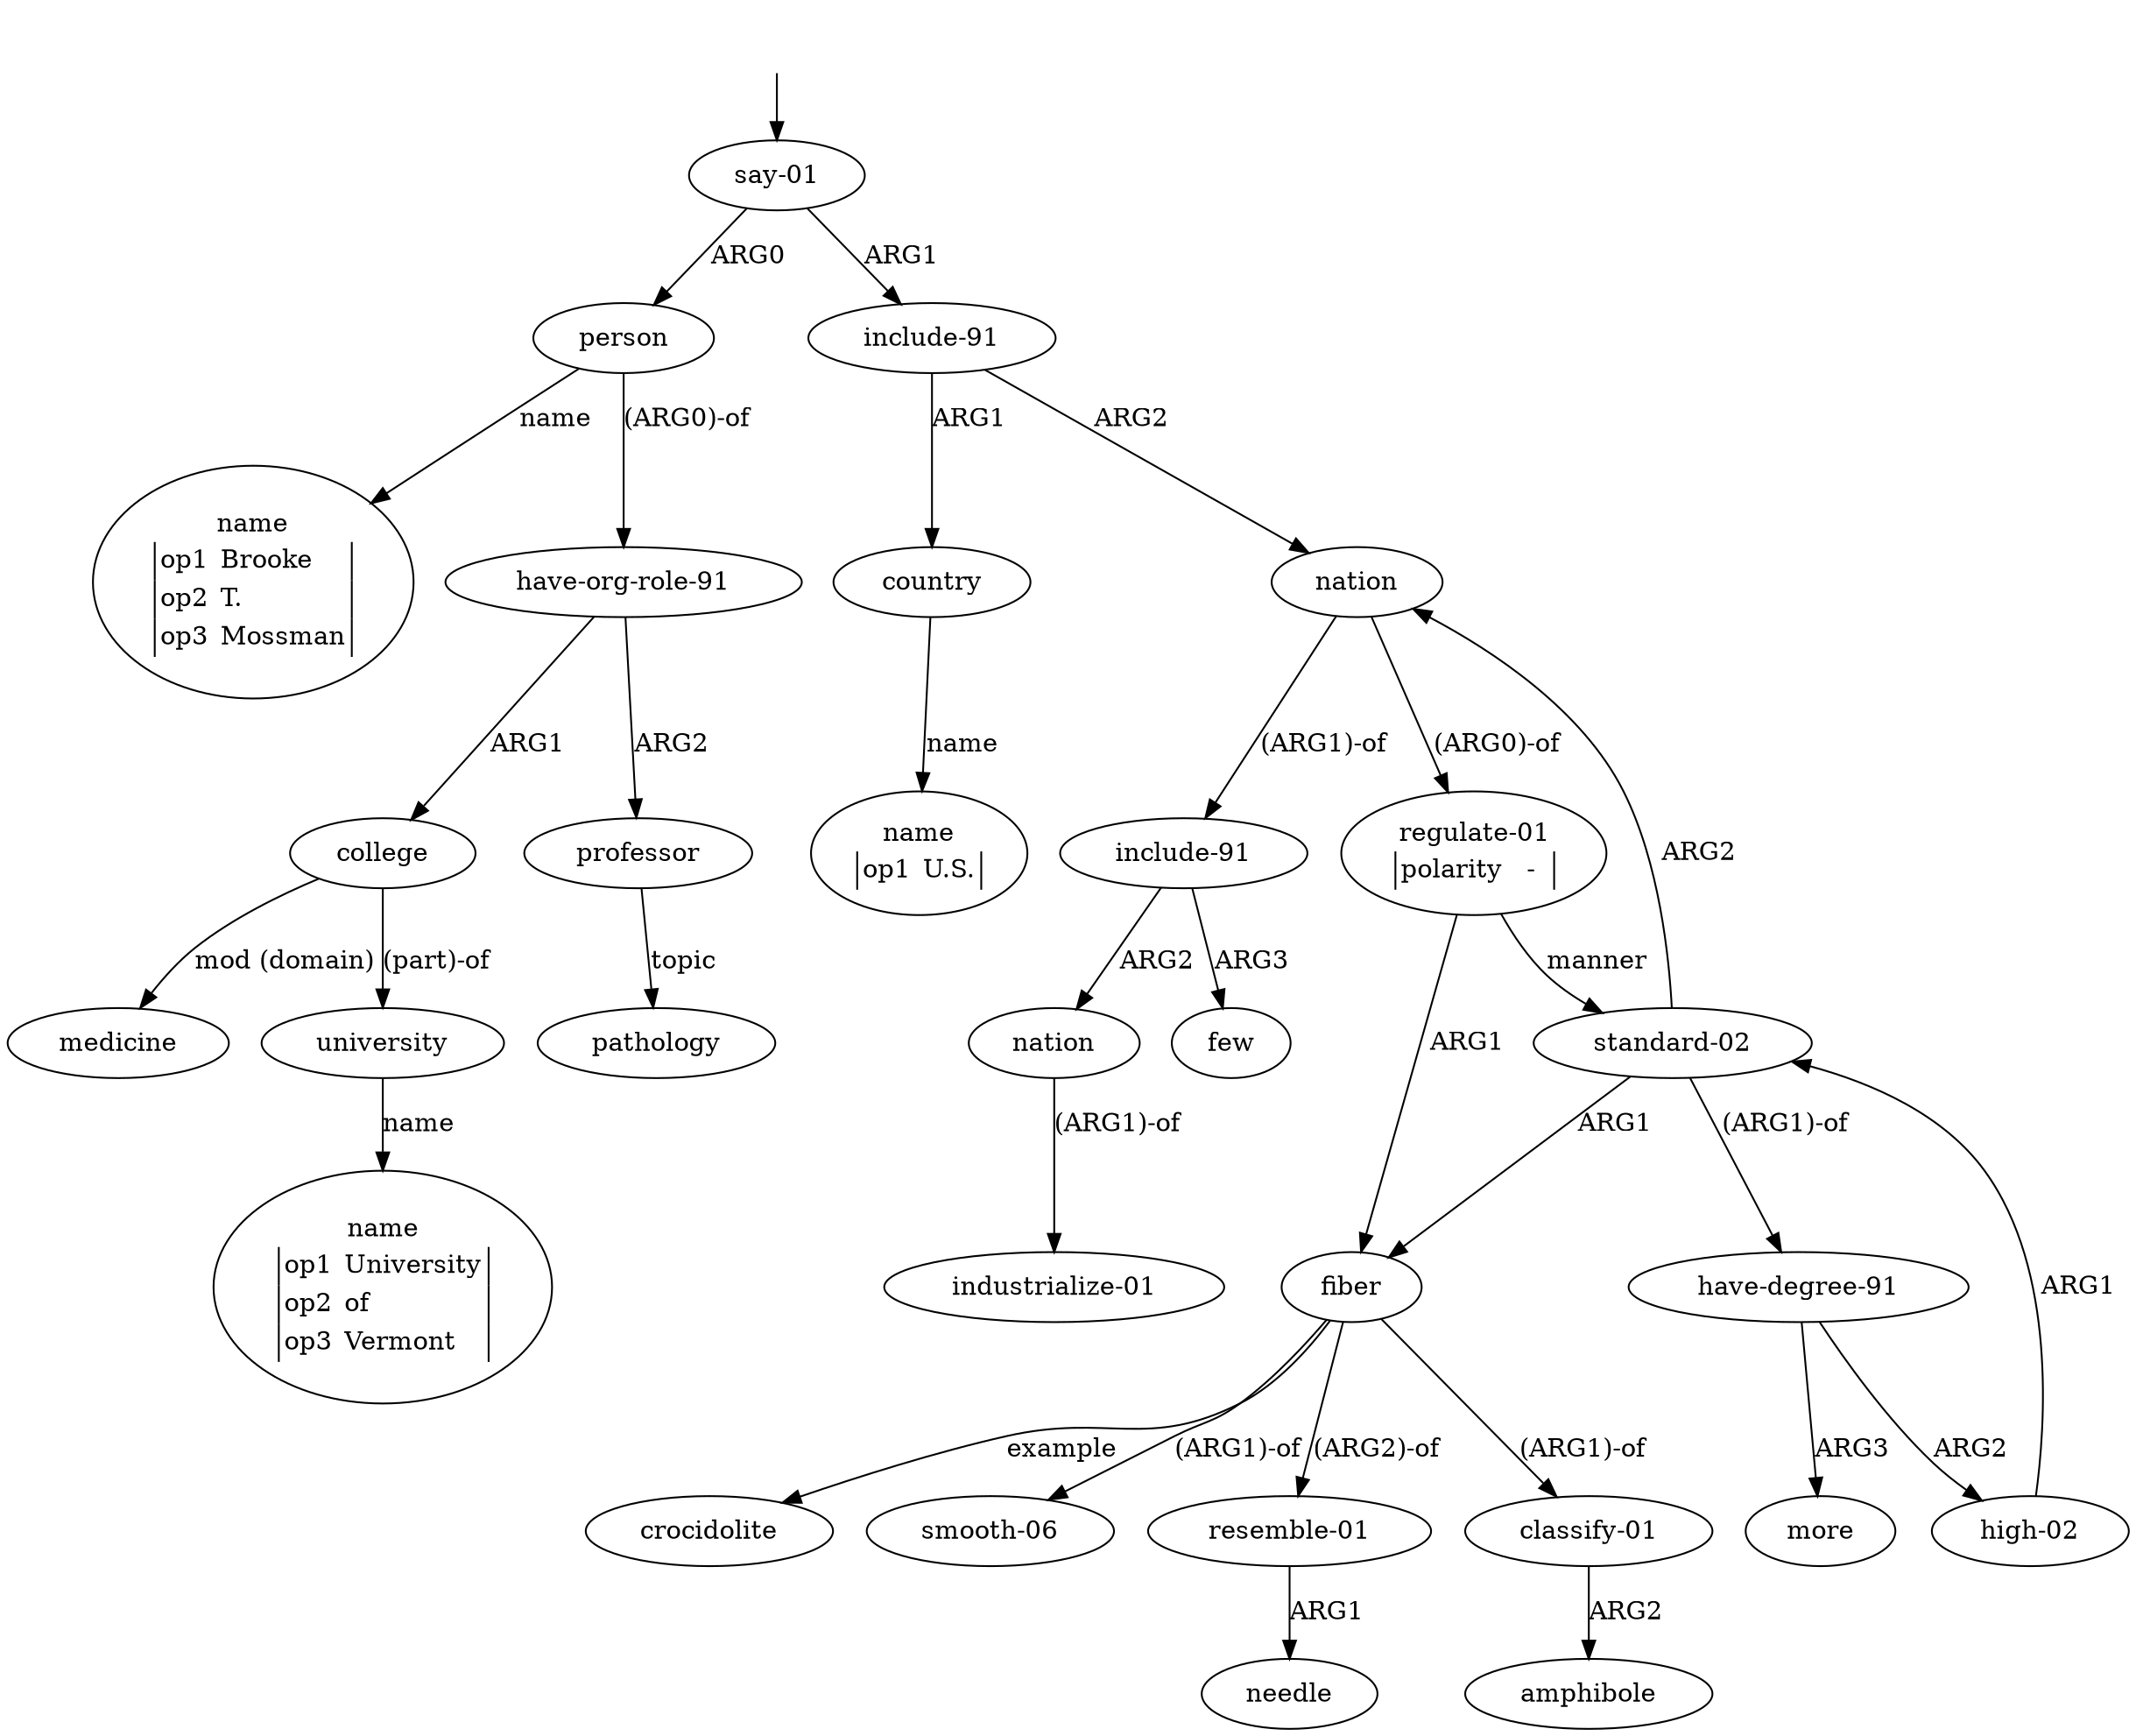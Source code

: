 digraph "20003020" {
  top [ style=invis ];
  top -> 0;
  0 [ label=<<table align="center" border="0" cellspacing="0"><tr><td colspan="2">say-01</td></tr></table>> ];
  1 [ label=<<table align="center" border="0" cellspacing="0"><tr><td colspan="2">person</td></tr></table>> ];
  2 [ label=<<table align="center" border="0" cellspacing="0"><tr><td colspan="2">name</td></tr><tr><td sides="l" border="1" align="left">op1</td><td sides="r" border="1" align="left">Brooke</td></tr><tr><td sides="l" border="1" align="left">op2</td><td sides="r" border="1" align="left">T.</td></tr><tr><td sides="l" border="1" align="left">op3</td><td sides="r" border="1" align="left">Mossman</td></tr></table>> ];
  3 [ label=<<table align="center" border="0" cellspacing="0"><tr><td colspan="2">have-org-role-91</td></tr></table>> ];
  4 [ label=<<table align="center" border="0" cellspacing="0"><tr><td colspan="2">college</td></tr></table>> ];
  5 [ label=<<table align="center" border="0" cellspacing="0"><tr><td colspan="2">medicine</td></tr></table>> ];
  6 [ label=<<table align="center" border="0" cellspacing="0"><tr><td colspan="2">university</td></tr></table>> ];
  7 [ label=<<table align="center" border="0" cellspacing="0"><tr><td colspan="2">name</td></tr><tr><td sides="l" border="1" align="left">op1</td><td sides="r" border="1" align="left">University</td></tr><tr><td sides="l" border="1" align="left">op2</td><td sides="r" border="1" align="left">of</td></tr><tr><td sides="l" border="1" align="left">op3</td><td sides="r" border="1" align="left">Vermont</td></tr></table>> ];
  8 [ label=<<table align="center" border="0" cellspacing="0"><tr><td colspan="2">professor</td></tr></table>> ];
  9 [ label=<<table align="center" border="0" cellspacing="0"><tr><td colspan="2">pathology</td></tr></table>> ];
  10 [ label=<<table align="center" border="0" cellspacing="0"><tr><td colspan="2">include-91</td></tr></table>> ];
  11 [ label=<<table align="center" border="0" cellspacing="0"><tr><td colspan="2">country</td></tr></table>> ];
  12 [ label=<<table align="center" border="0" cellspacing="0"><tr><td colspan="2">name</td></tr><tr><td sides="l" border="1" align="left">op1</td><td sides="r" border="1" align="left">U.S.</td></tr></table>> ];
  13 [ label=<<table align="center" border="0" cellspacing="0"><tr><td colspan="2">nation</td></tr></table>> ];
  14 [ label=<<table align="center" border="0" cellspacing="0"><tr><td colspan="2">include-91</td></tr></table>> ];
  15 [ label=<<table align="center" border="0" cellspacing="0"><tr><td colspan="2">nation</td></tr></table>> ];
  16 [ label=<<table align="center" border="0" cellspacing="0"><tr><td colspan="2">industrialize-01</td></tr></table>> ];
  17 [ label=<<table align="center" border="0" cellspacing="0"><tr><td colspan="2">few</td></tr></table>> ];
  18 [ label=<<table align="center" border="0" cellspacing="0"><tr><td colspan="2">regulate-01</td></tr><tr><td sides="l" border="1" align="left">polarity</td><td sides="r" border="1" align="left">-</td></tr></table>> ];
  19 [ label=<<table align="center" border="0" cellspacing="0"><tr><td colspan="2">standard-02</td></tr></table>> ];
  20 [ label=<<table align="center" border="0" cellspacing="0"><tr><td colspan="2">fiber</td></tr></table>> ];
  21 [ label=<<table align="center" border="0" cellspacing="0"><tr><td colspan="2">smooth-06</td></tr></table>> ];
  22 [ label=<<table align="center" border="0" cellspacing="0"><tr><td colspan="2">resemble-01</td></tr></table>> ];
  23 [ label=<<table align="center" border="0" cellspacing="0"><tr><td colspan="2">needle</td></tr></table>> ];
  24 [ label=<<table align="center" border="0" cellspacing="0"><tr><td colspan="2">classify-01</td></tr></table>> ];
  25 [ label=<<table align="center" border="0" cellspacing="0"><tr><td colspan="2">amphibole</td></tr></table>> ];
  26 [ label=<<table align="center" border="0" cellspacing="0"><tr><td colspan="2">crocidolite</td></tr></table>> ];
  27 [ label=<<table align="center" border="0" cellspacing="0"><tr><td colspan="2">have-degree-91</td></tr></table>> ];
  28 [ label=<<table align="center" border="0" cellspacing="0"><tr><td colspan="2">high-02</td></tr></table>> ];
  29 [ label=<<table align="center" border="0" cellspacing="0"><tr><td colspan="2">more</td></tr></table>> ];
  4 -> 5 [ label="mod (domain)" ];
  14 -> 15 [ label="ARG2" ];
  20 -> 26 [ label="example" ];
  28 -> 19 [ label="ARG1" ];
  20 -> 21 [ label="(ARG1)-of" ];
  3 -> 8 [ label="ARG2" ];
  15 -> 16 [ label="(ARG1)-of" ];
  20 -> 24 [ label="(ARG1)-of" ];
  4 -> 6 [ label="(part)-of" ];
  11 -> 12 [ label="name" ];
  6 -> 7 [ label="name" ];
  22 -> 23 [ label="ARG1" ];
  13 -> 18 [ label="(ARG0)-of" ];
  3 -> 4 [ label="ARG1" ];
  0 -> 1 [ label="ARG0" ];
  13 -> 14 [ label="(ARG1)-of" ];
  14 -> 17 [ label="ARG3" ];
  24 -> 25 [ label="ARG2" ];
  0 -> 10 [ label="ARG1" ];
  10 -> 13 [ label="ARG2" ];
  18 -> 20 [ label="ARG1" ];
  27 -> 29 [ label="ARG3" ];
  19 -> 20 [ label="ARG1" ];
  27 -> 28 [ label="ARG2" ];
  1 -> 2 [ label="name" ];
  19 -> 13 [ label="ARG2" ];
  1 -> 3 [ label="(ARG0)-of" ];
  8 -> 9 [ label="topic" ];
  20 -> 22 [ label="(ARG2)-of" ];
  18 -> 19 [ label="manner" ];
  10 -> 11 [ label="ARG1" ];
  19 -> 27 [ label="(ARG1)-of" ];
}

